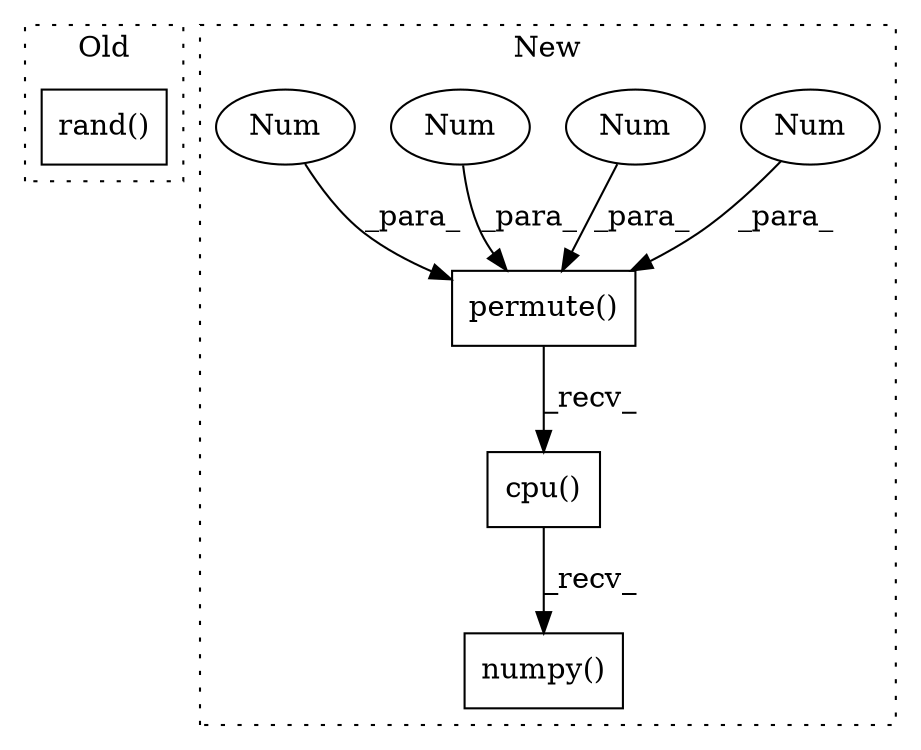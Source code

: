 digraph G {
subgraph cluster0 {
1 [label="rand()" a="75" s="4205,4239" l="15,1" shape="box"];
label = "Old";
style="dotted";
}
subgraph cluster1 {
2 [label="permute()" a="75" s="4184,4207" l="13,1" shape="box"];
3 [label="Num" a="76" s="4203" l="1" shape="ellipse"];
4 [label="Num" a="76" s="4200" l="1" shape="ellipse"];
5 [label="Num" a="76" s="4197" l="1" shape="ellipse"];
6 [label="numpy()" a="75" s="4184" l="38" shape="box"];
7 [label="Num" a="76" s="4206" l="1" shape="ellipse"];
8 [label="cpu()" a="75" s="4184" l="30" shape="box"];
label = "New";
style="dotted";
}
2 -> 8 [label="_recv_"];
3 -> 2 [label="_para_"];
4 -> 2 [label="_para_"];
5 -> 2 [label="_para_"];
7 -> 2 [label="_para_"];
8 -> 6 [label="_recv_"];
}